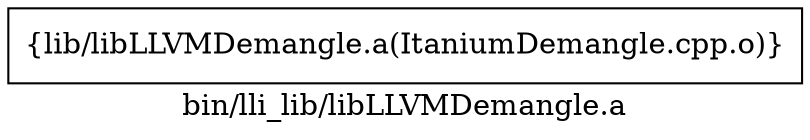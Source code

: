digraph "bin/lli_lib/libLLVMDemangle.a" {
	label="bin/lli_lib/libLLVMDemangle.a";
	rankdir=LR;

	Node0x5559b34cc8d8 [shape=record,shape=box,group=0,label="{lib/libLLVMDemangle.a(ItaniumDemangle.cpp.o)}"];
}
